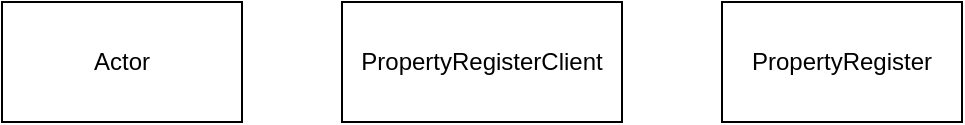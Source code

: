 <mxfile version="22.1.0" type="device">
  <diagram name="Page-1" id="v6wrhpUrtqQ9s_XCoTjQ">
    <mxGraphModel dx="1242" dy="828" grid="1" gridSize="10" guides="1" tooltips="1" connect="1" arrows="1" fold="1" page="1" pageScale="1" pageWidth="850" pageHeight="1100" math="0" shadow="0">
      <root>
        <mxCell id="0" />
        <mxCell id="1" parent="0" />
        <mxCell id="lAMArhDyYnhvpbxitdlq-1" value="Actor" style="rounded=0;whiteSpace=wrap;html=1;" vertex="1" parent="1">
          <mxGeometry x="100" y="220" width="120" height="60" as="geometry" />
        </mxCell>
        <mxCell id="lAMArhDyYnhvpbxitdlq-2" value="PropertyRegisterClient" style="rounded=0;whiteSpace=wrap;html=1;" vertex="1" parent="1">
          <mxGeometry x="270" y="220" width="140" height="60" as="geometry" />
        </mxCell>
        <mxCell id="lAMArhDyYnhvpbxitdlq-3" value="PropertyRegister" style="rounded=0;whiteSpace=wrap;html=1;" vertex="1" parent="1">
          <mxGeometry x="460" y="220" width="120" height="60" as="geometry" />
        </mxCell>
      </root>
    </mxGraphModel>
  </diagram>
</mxfile>
